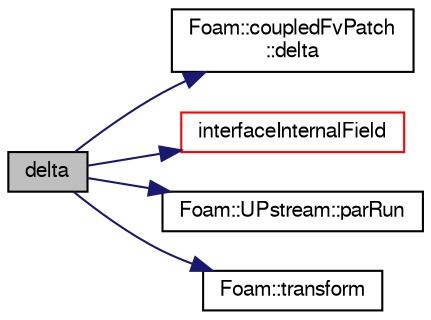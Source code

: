 digraph "delta"
{
  bgcolor="transparent";
  edge [fontname="FreeSans",fontsize="10",labelfontname="FreeSans",labelfontsize="10"];
  node [fontname="FreeSans",fontsize="10",shape=record];
  rankdir="LR";
  Node225 [label="delta",height=0.2,width=0.4,color="black", fillcolor="grey75", style="filled", fontcolor="black"];
  Node225 -> Node226 [color="midnightblue",fontsize="10",style="solid",fontname="FreeSans"];
  Node226 [label="Foam::coupledFvPatch\l::delta",height=0.2,width=0.4,color="black",URL="$a22794.html#af28a1b7920549c636b63713ee2365216",tooltip="Return delta (P to N) vectors across coupled patch. "];
  Node225 -> Node227 [color="midnightblue",fontsize="10",style="solid",fontname="FreeSans"];
  Node227 [label="interfaceInternalField",height=0.2,width=0.4,color="red",URL="$a22826.html#aa8871ae0f8409c5f343da9516cd8c846",tooltip="Return the values of the given internal data adjacent to. "];
  Node225 -> Node230 [color="midnightblue",fontsize="10",style="solid",fontname="FreeSans"];
  Node230 [label="Foam::UPstream::parRun",height=0.2,width=0.4,color="black",URL="$a26270.html#adbb27f04b5705440fb8b09f278059011",tooltip="Is this a parallel run? "];
  Node225 -> Node231 [color="midnightblue",fontsize="10",style="solid",fontname="FreeSans"];
  Node231 [label="Foam::transform",height=0.2,width=0.4,color="black",URL="$a21124.html#a919915170941701c1223291531ad010c"];
}
